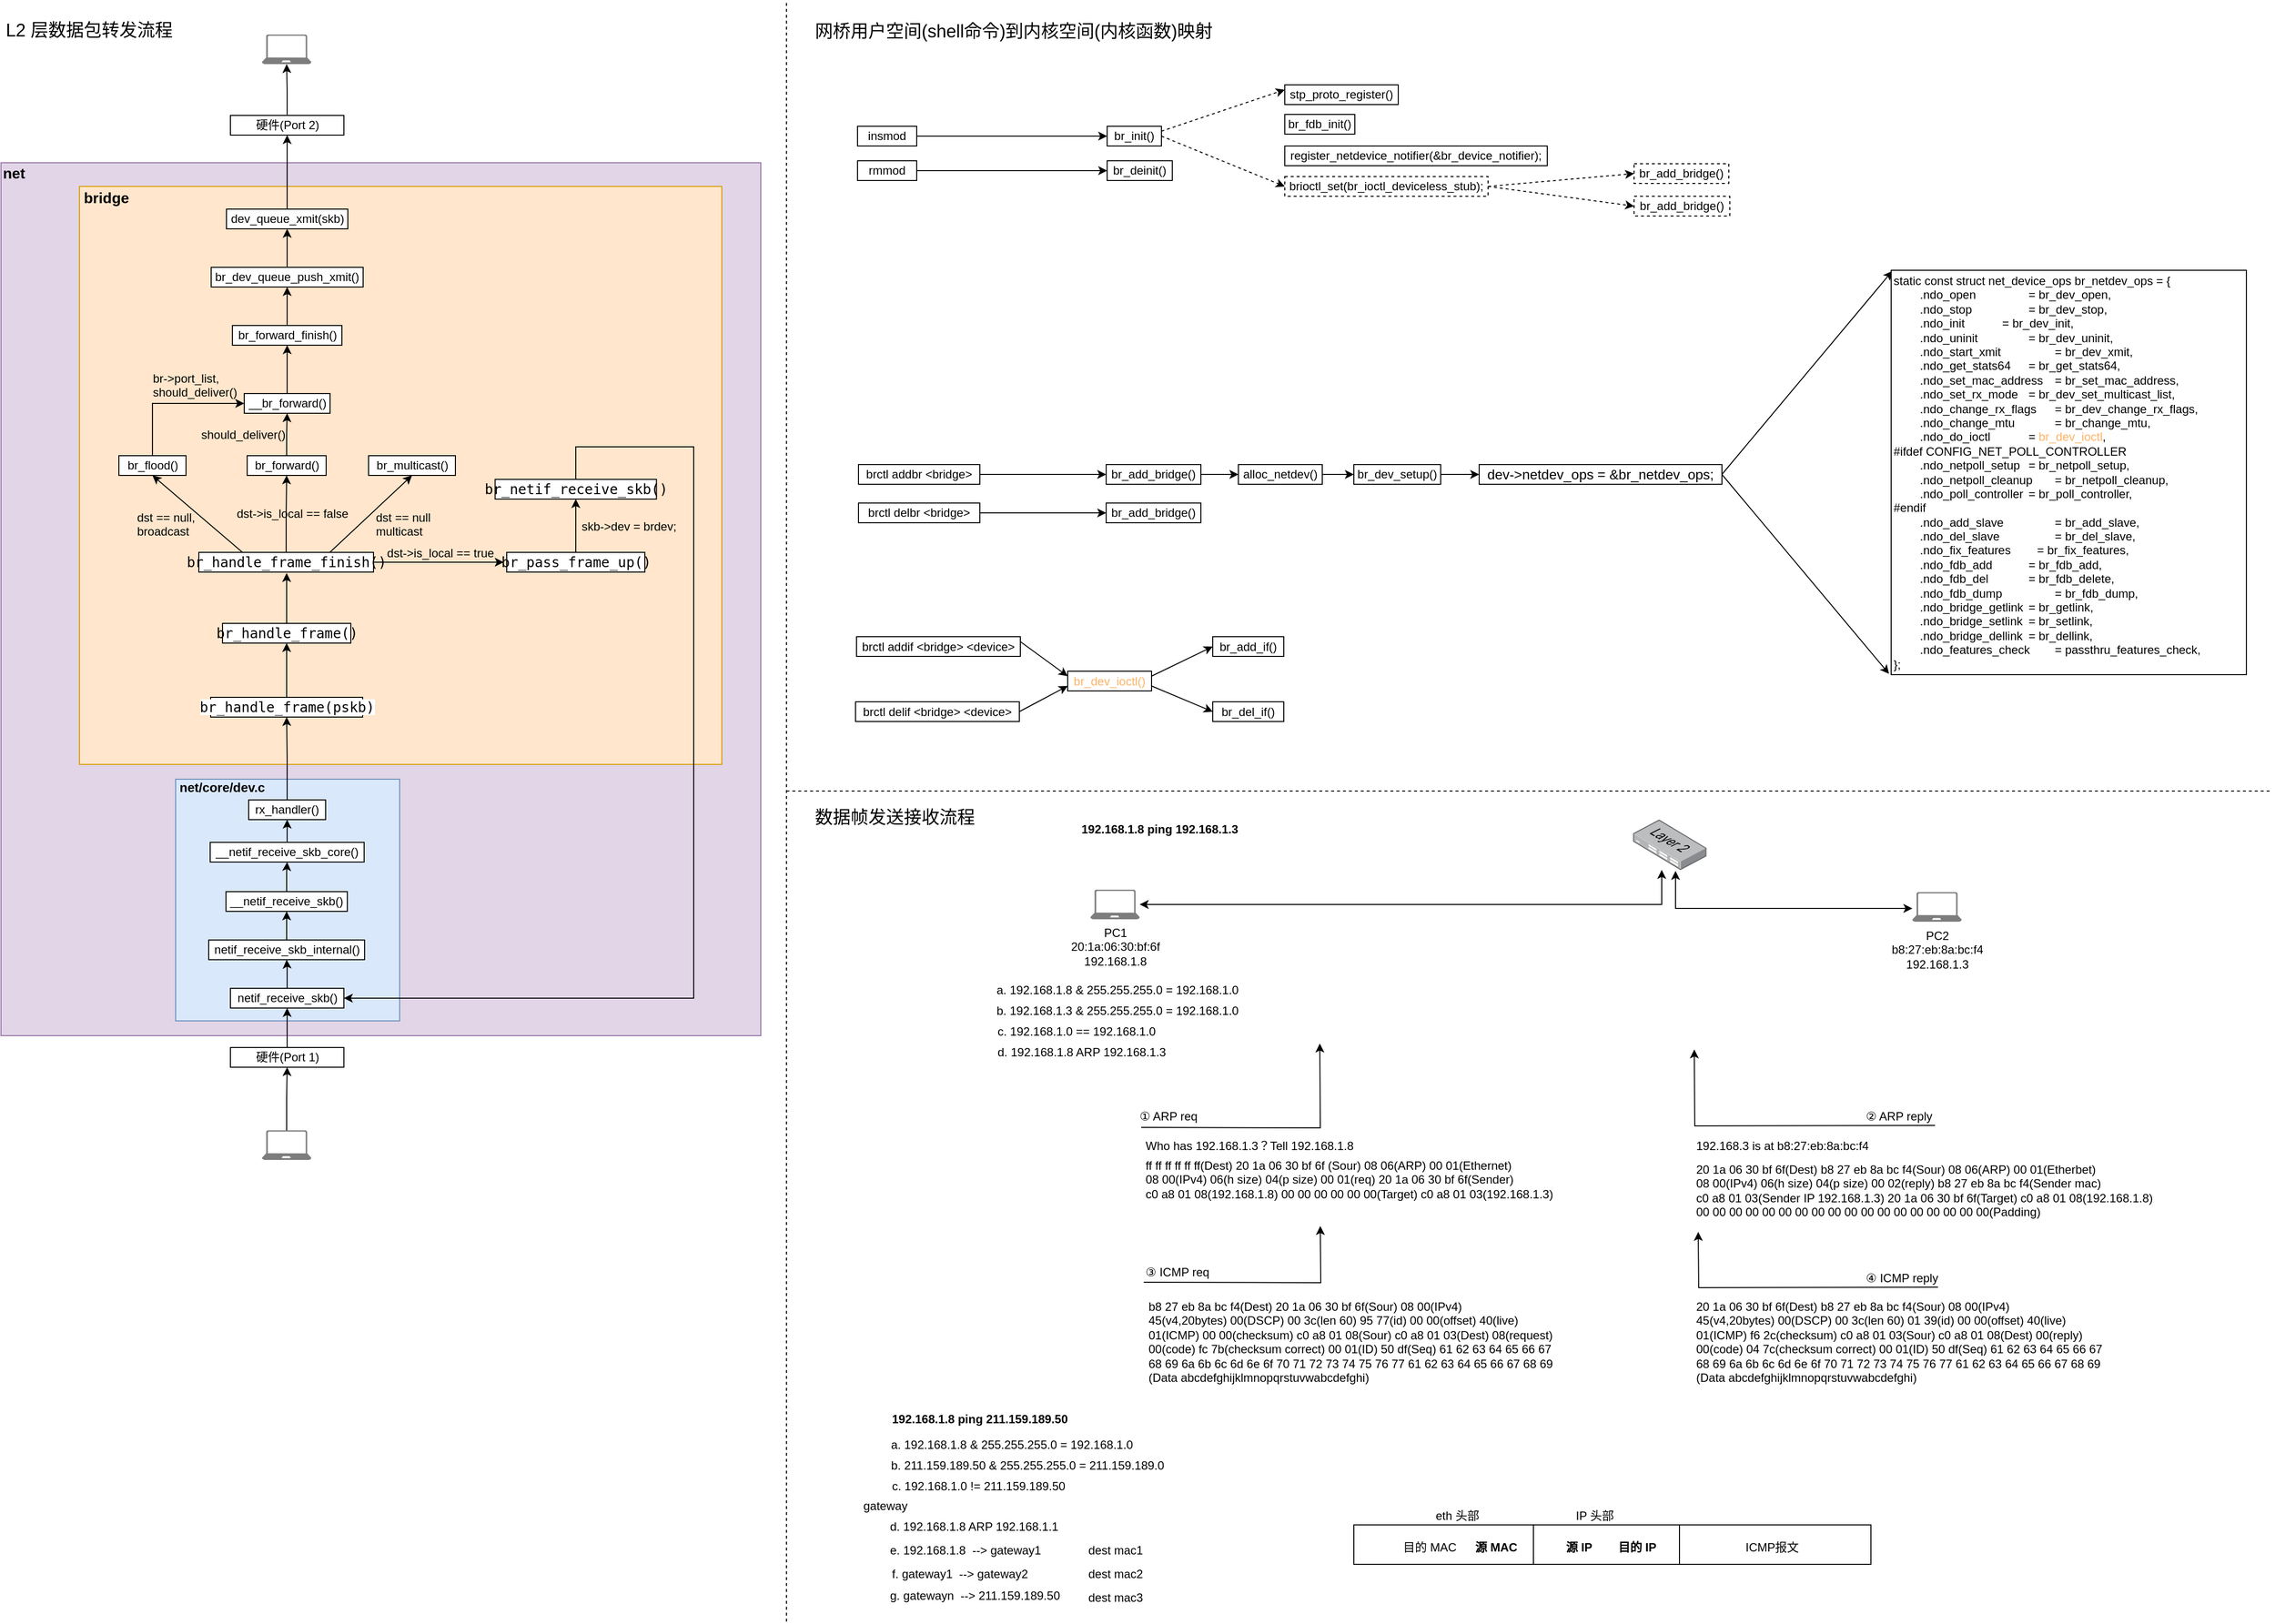 <mxfile version="11.1.1" type="device"><diagram id="pggCxgmWCeOLtdeDBVQR" name="Page-1"><mxGraphModel dx="2946" dy="1691" grid="0" gridSize="10" guides="1" tooltips="1" connect="1" arrows="1" fold="1" page="1" pageScale="1" pageWidth="2336" pageHeight="1654" background="#ffffff" math="0" shadow="0"><root><mxCell id="0"/><mxCell id="1" parent="0"/><mxCell id="nwdufFxf_ckPAzX-Uxvn-13" value="" style="rounded=0;whiteSpace=wrap;html=1;fillColor=#e1d5e7;strokeColor=#9673a6;" parent="1" vertex="1"><mxGeometry x="32" y="168" width="770" height="885" as="geometry"/></mxCell><mxCell id="nwdufFxf_ckPAzX-Uxvn-22" value="" style="rounded=0;whiteSpace=wrap;html=1;fillColor=#dae8fc;strokeColor=#6c8ebf;" parent="1" vertex="1"><mxGeometry x="209" y="793" width="227" height="245" as="geometry"/></mxCell><mxCell id="rc-2IXcW5ZdC0OMzEDfA-25" value="" style="rounded=0;whiteSpace=wrap;html=1;fillColor=#ffe6cc;strokeColor=#d79b00;" parent="1" vertex="1"><mxGeometry x="111.5" y="192" width="651" height="586" as="geometry"/></mxCell><mxCell id="kpvhtleGyeqen0ASlZic-16" style="edgeStyle=orthogonalEdgeStyle;rounded=0;orthogonalLoop=1;jettySize=auto;html=1;entryX=0.5;entryY=1;entryDx=0;entryDy=0;" parent="1" source="lkw5cNi_A0isOKVGkzOg-30" target="lkw5cNi_A0isOKVGkzOg-31" edge="1"><mxGeometry relative="1" as="geometry"><Array as="points"><mxPoint x="321.5" y="692"/><mxPoint x="321.5" y="692"/></Array></mxGeometry></mxCell><mxCell id="lkw5cNi_A0isOKVGkzOg-30" value="&lt;span style=&quot;font-family: &amp;#34;droid sans mono&amp;#34; , monospace , monospace , &amp;#34;droid sans fallback&amp;#34; ; font-size: 14px ; background-color: rgb(255 , 255 , 255)&quot;&gt;&lt;font color=&quot;#000000&quot;&gt;br_handle_frame(pskb)&lt;/font&gt;&lt;/span&gt;" style="rounded=0;whiteSpace=wrap;html=1;fontColor=#FFFFFF;" parent="1" vertex="1"><mxGeometry x="244.5" y="710" width="154" height="20" as="geometry"/></mxCell><mxCell id="kpvhtleGyeqen0ASlZic-15" style="edgeStyle=orthogonalEdgeStyle;rounded=0;orthogonalLoop=1;jettySize=auto;html=1;" parent="1" source="lkw5cNi_A0isOKVGkzOg-31" edge="1"><mxGeometry relative="1" as="geometry"><mxPoint x="321.5" y="584" as="targetPoint"/></mxGeometry></mxCell><mxCell id="lkw5cNi_A0isOKVGkzOg-31" value="&lt;font face=&quot;droid sans mono, monospace, monospace, droid sans fallback&quot; color=&quot;#000000&quot;&gt;&lt;span style=&quot;font-size: 14px&quot;&gt;br_handle_frame()&lt;/span&gt;&lt;/font&gt;" style="rounded=0;whiteSpace=wrap;html=1;fontColor=#FFFFFF;" parent="1" vertex="1"><mxGeometry x="256.5" y="635" width="130" height="20" as="geometry"/></mxCell><mxCell id="kpvhtleGyeqen0ASlZic-2" style="edgeStyle=orthogonalEdgeStyle;rounded=0;orthogonalLoop=1;jettySize=auto;html=1;" parent="1" source="lkw5cNi_A0isOKVGkzOg-32" edge="1"><mxGeometry relative="1" as="geometry"><mxPoint x="541.5" y="573" as="targetPoint"/></mxGeometry></mxCell><mxCell id="rc-2IXcW5ZdC0OMzEDfA-3" style="edgeStyle=orthogonalEdgeStyle;rounded=0;orthogonalLoop=1;jettySize=auto;html=1;entryX=0.5;entryY=1;entryDx=0;entryDy=0;fontColor=#FFFFFF;" parent="1" source="lkw5cNi_A0isOKVGkzOg-32" target="rc-2IXcW5ZdC0OMzEDfA-2" edge="1"><mxGeometry relative="1" as="geometry"/></mxCell><mxCell id="lkw5cNi_A0isOKVGkzOg-32" value="&lt;font color=&quot;#000000&quot; face=&quot;droid sans mono, monospace, monospace, droid sans fallback&quot;&gt;&lt;span style=&quot;font-size: 14px&quot;&gt;br_handle_frame_finish()&lt;/span&gt;&lt;/font&gt;" style="rounded=0;whiteSpace=wrap;html=1;fontColor=#FFFFFF;" parent="1" vertex="1"><mxGeometry x="232.5" y="563" width="177" height="20" as="geometry"/></mxCell><mxCell id="kpvhtleGyeqen0ASlZic-6" style="edgeStyle=orthogonalEdgeStyle;rounded=0;orthogonalLoop=1;jettySize=auto;html=1;entryX=0.5;entryY=1;entryDx=0;entryDy=0;" parent="1" source="lkw5cNi_A0isOKVGkzOg-33" target="kpvhtleGyeqen0ASlZic-5" edge="1"><mxGeometry relative="1" as="geometry"/></mxCell><mxCell id="lkw5cNi_A0isOKVGkzOg-33" value="&lt;font color=&quot;#000000&quot; face=&quot;droid sans mono, monospace, monospace, droid sans fallback&quot;&gt;&lt;span style=&quot;font-size: 14px&quot;&gt;br_pass_frame_up()&lt;/span&gt;&lt;/font&gt;" style="rounded=0;whiteSpace=wrap;html=1;fontColor=#FFFFFF;" parent="1" vertex="1"><mxGeometry x="544.5" y="563" width="140" height="20" as="geometry"/></mxCell><mxCell id="kpvhtleGyeqen0ASlZic-3" value="dst-&amp;gt;is_local == true" style="text;html=1;align=center;verticalAlign=middle;resizable=0;points=[];autosize=1;" parent="1" vertex="1"><mxGeometry x="418" y="555" width="118" height="18" as="geometry"/></mxCell><mxCell id="kpvhtleGyeqen0ASlZic-11" style="edgeStyle=orthogonalEdgeStyle;rounded=0;orthogonalLoop=1;jettySize=auto;html=1;exitX=0.5;exitY=0;exitDx=0;exitDy=0;entryX=1;entryY=0.5;entryDx=0;entryDy=0;" parent="1" source="kpvhtleGyeqen0ASlZic-5" target="kpvhtleGyeqen0ASlZic-10" edge="1"><mxGeometry relative="1" as="geometry"><mxPoint x="565.6" y="486" as="sourcePoint"/><mxPoint x="375.5" y="948" as="targetPoint"/><Array as="points"><mxPoint x="615" y="456"/><mxPoint x="734" y="456"/><mxPoint x="734" y="1015"/></Array></mxGeometry></mxCell><mxCell id="kpvhtleGyeqen0ASlZic-5" value="&lt;font color=&quot;#000000&quot; face=&quot;droid sans mono, monospace, monospace, droid sans fallback&quot;&gt;&lt;span style=&quot;font-size: 14px&quot;&gt;br_netif_receive_skb()&lt;/span&gt;&lt;/font&gt;" style="rounded=0;whiteSpace=wrap;html=1;fontColor=#FFFFFF;" parent="1" vertex="1"><mxGeometry x="532.75" y="489" width="163.5" height="20" as="geometry"/></mxCell><mxCell id="kpvhtleGyeqen0ASlZic-7" value="skb-&amp;gt;dev = brdev;" style="text;html=1;align=center;verticalAlign=middle;resizable=0;points=[];autosize=1;" parent="1" vertex="1"><mxGeometry x="614.5" y="528" width="106" height="18" as="geometry"/></mxCell><mxCell id="nwdufFxf_ckPAzX-Uxvn-12" style="edgeStyle=orthogonalEdgeStyle;rounded=0;orthogonalLoop=1;jettySize=auto;html=1;entryX=0.5;entryY=1;entryDx=0;entryDy=0;" parent="1" source="kpvhtleGyeqen0ASlZic-10" target="nwdufFxf_ckPAzX-Uxvn-11" edge="1"><mxGeometry relative="1" as="geometry"/></mxCell><mxCell id="kpvhtleGyeqen0ASlZic-10" value="&lt;span style=&quot;color: rgb(0 , 0 , 0)&quot;&gt;netif_receive_skb()&lt;/span&gt;" style="rounded=0;whiteSpace=wrap;html=1;fontColor=#FFFFFF;" parent="1" vertex="1"><mxGeometry x="264.5" y="1005" width="115" height="20" as="geometry"/></mxCell><mxCell id="rc-2IXcW5ZdC0OMzEDfA-13" style="edgeStyle=orthogonalEdgeStyle;rounded=0;orthogonalLoop=1;jettySize=auto;html=1;entryX=0.5;entryY=1;entryDx=0;entryDy=0;fontColor=#FFFFFF;" parent="1" source="rc-2IXcW5ZdC0OMzEDfA-2" target="rc-2IXcW5ZdC0OMzEDfA-12" edge="1"><mxGeometry relative="1" as="geometry"/></mxCell><mxCell id="rc-2IXcW5ZdC0OMzEDfA-2" value="&lt;font color=&quot;#000000&quot;&gt;br_forward()&lt;/font&gt;" style="rounded=0;whiteSpace=wrap;html=1;fontColor=#FFFFFF;" parent="1" vertex="1"><mxGeometry x="281.5" y="465" width="80" height="20" as="geometry"/></mxCell><mxCell id="1eCkSnJLgNm2QJ2jjw1V-20" style="edgeStyle=orthogonalEdgeStyle;rounded=0;orthogonalLoop=1;jettySize=auto;html=1;entryX=0;entryY=0.5;entryDx=0;entryDy=0;startArrow=none;startFill=0;" parent="1" source="rc-2IXcW5ZdC0OMzEDfA-4" target="rc-2IXcW5ZdC0OMzEDfA-12" edge="1"><mxGeometry relative="1" as="geometry"><Array as="points"><mxPoint x="186" y="412"/></Array></mxGeometry></mxCell><mxCell id="rc-2IXcW5ZdC0OMzEDfA-4" value="&lt;font color=&quot;#000000&quot;&gt;br_flood()&lt;/font&gt;" style="rounded=0;whiteSpace=wrap;html=1;fontColor=#FFFFFF;" parent="1" vertex="1"><mxGeometry x="151.5" y="465" width="68" height="20" as="geometry"/></mxCell><mxCell id="rc-2IXcW5ZdC0OMzEDfA-6" value="" style="endArrow=classic;html=1;fontColor=#FFFFFF;exitX=0.25;exitY=0;exitDx=0;exitDy=0;entryX=0.5;entryY=1;entryDx=0;entryDy=0;" parent="1" source="lkw5cNi_A0isOKVGkzOg-32" target="rc-2IXcW5ZdC0OMzEDfA-4" edge="1"><mxGeometry width="50" height="50" relative="1" as="geometry"><mxPoint x="151.5" y="1027" as="sourcePoint"/><mxPoint x="201.5" y="977" as="targetPoint"/></mxGeometry></mxCell><mxCell id="rc-2IXcW5ZdC0OMzEDfA-7" value="&lt;span style=&quot;color: rgb(0 , 0 , 0) ; text-align: center&quot;&gt;dst-&amp;gt;is_local == false&lt;/span&gt;" style="text;html=1;resizable=0;points=[];autosize=1;align=left;verticalAlign=top;spacingTop=-4;fontColor=#FFFFFF;" parent="1" vertex="1"><mxGeometry x="269" y="514" width="123" height="14" as="geometry"/></mxCell><mxCell id="rc-2IXcW5ZdC0OMzEDfA-8" value="&lt;font color=&quot;#000000&quot;&gt;dst == null,&lt;br&gt;broadcast&lt;br&gt;&lt;/font&gt;" style="text;html=1;resizable=0;points=[];autosize=1;align=left;verticalAlign=top;spacingTop=-4;fontColor=#FFFFFF;" parent="1" vertex="1"><mxGeometry x="167.5" y="518" width="69" height="28" as="geometry"/></mxCell><mxCell id="rc-2IXcW5ZdC0OMzEDfA-9" value="&lt;span style=&quot;color: rgb(0 , 0 , 0)&quot;&gt;br_multicast()&lt;/span&gt;" style="rounded=0;whiteSpace=wrap;html=1;fontColor=#FFFFFF;" parent="1" vertex="1"><mxGeometry x="404.5" y="465" width="88" height="20" as="geometry"/></mxCell><mxCell id="rc-2IXcW5ZdC0OMzEDfA-10" value="" style="endArrow=classic;html=1;fontColor=#FFFFFF;entryX=0.5;entryY=1;entryDx=0;entryDy=0;exitX=0.75;exitY=0;exitDx=0;exitDy=0;" parent="1" source="lkw5cNi_A0isOKVGkzOg-32" target="rc-2IXcW5ZdC0OMzEDfA-9" edge="1"><mxGeometry width="50" height="50" relative="1" as="geometry"><mxPoint x="151.5" y="1027" as="sourcePoint"/><mxPoint x="201.5" y="977" as="targetPoint"/></mxGeometry></mxCell><mxCell id="rc-2IXcW5ZdC0OMzEDfA-11" value="&lt;font color=&quot;#000000&quot;&gt;dst == null&lt;br&gt;multicast&lt;br&gt;&lt;/font&gt;" style="text;html=1;resizable=0;points=[];autosize=1;align=left;verticalAlign=top;spacingTop=-4;fontColor=#FFFFFF;" parent="1" vertex="1"><mxGeometry x="409.5" y="518" width="65" height="28" as="geometry"/></mxCell><mxCell id="rc-2IXcW5ZdC0OMzEDfA-15" style="edgeStyle=orthogonalEdgeStyle;rounded=0;orthogonalLoop=1;jettySize=auto;html=1;entryX=0.5;entryY=1;entryDx=0;entryDy=0;fontColor=#FFFFFF;" parent="1" source="rc-2IXcW5ZdC0OMzEDfA-12" target="rc-2IXcW5ZdC0OMzEDfA-14" edge="1"><mxGeometry relative="1" as="geometry"/></mxCell><mxCell id="rc-2IXcW5ZdC0OMzEDfA-12" value="&lt;span style=&quot;color: rgb(0 , 0 , 0)&quot;&gt;__br_forward()&lt;/span&gt;" style="rounded=0;whiteSpace=wrap;html=1;fontColor=#FFFFFF;" parent="1" vertex="1"><mxGeometry x="278.5" y="402" width="87" height="20" as="geometry"/></mxCell><mxCell id="rc-2IXcW5ZdC0OMzEDfA-17" style="edgeStyle=orthogonalEdgeStyle;rounded=0;orthogonalLoop=1;jettySize=auto;html=1;entryX=0.5;entryY=1;entryDx=0;entryDy=0;fontColor=#FFFFFF;" parent="1" source="rc-2IXcW5ZdC0OMzEDfA-14" target="rc-2IXcW5ZdC0OMzEDfA-16" edge="1"><mxGeometry relative="1" as="geometry"/></mxCell><mxCell id="rc-2IXcW5ZdC0OMzEDfA-14" value="&lt;span style=&quot;color: rgb(0 , 0 , 0)&quot;&gt;br_forward_finish()&lt;/span&gt;" style="rounded=0;whiteSpace=wrap;html=1;fontColor=#FFFFFF;" parent="1" vertex="1"><mxGeometry x="266.5" y="333" width="111" height="20" as="geometry"/></mxCell><mxCell id="rc-2IXcW5ZdC0OMzEDfA-19" style="edgeStyle=orthogonalEdgeStyle;rounded=0;orthogonalLoop=1;jettySize=auto;html=1;entryX=0.5;entryY=1;entryDx=0;entryDy=0;fontColor=#FFFFFF;" parent="1" source="rc-2IXcW5ZdC0OMzEDfA-16" target="rc-2IXcW5ZdC0OMzEDfA-18" edge="1"><mxGeometry relative="1" as="geometry"/></mxCell><mxCell id="rc-2IXcW5ZdC0OMzEDfA-16" value="&lt;font color=&quot;#000000&quot;&gt;br_dev_queue_push_xmit()&lt;/font&gt;" style="rounded=0;whiteSpace=wrap;html=1;fontColor=#FFFFFF;" parent="1" vertex="1"><mxGeometry x="245" y="274" width="154" height="20" as="geometry"/></mxCell><mxCell id="nwdufFxf_ckPAzX-Uxvn-3" style="edgeStyle=orthogonalEdgeStyle;rounded=0;orthogonalLoop=1;jettySize=auto;html=1;entryX=0.5;entryY=1;entryDx=0;entryDy=0;" parent="1" source="rc-2IXcW5ZdC0OMzEDfA-18" target="nwdufFxf_ckPAzX-Uxvn-2" edge="1"><mxGeometry relative="1" as="geometry"/></mxCell><mxCell id="rc-2IXcW5ZdC0OMzEDfA-18" value="&lt;font color=&quot;#000000&quot;&gt;dev_queue_xmit(skb)&lt;/font&gt;" style="rounded=0;whiteSpace=wrap;html=1;fontColor=#FFFFFF;" parent="1" vertex="1"><mxGeometry x="260.5" y="215" width="123" height="20" as="geometry"/></mxCell><mxCell id="rc-2IXcW5ZdC0OMzEDfA-23" style="edgeStyle=orthogonalEdgeStyle;rounded=0;orthogonalLoop=1;jettySize=auto;html=1;entryX=0.5;entryY=1;entryDx=0;entryDy=0;fontColor=#FFFFFF;" parent="1" source="rc-2IXcW5ZdC0OMzEDfA-20" target="kpvhtleGyeqen0ASlZic-10" edge="1"><mxGeometry relative="1" as="geometry"/></mxCell><mxCell id="rc-2IXcW5ZdC0OMzEDfA-20" value="&lt;font color=&quot;#000000&quot;&gt;硬件(Port 1)&lt;/font&gt;" style="rounded=0;whiteSpace=wrap;html=1;fontColor=#FFFFFF;" parent="1" vertex="1"><mxGeometry x="264.5" y="1065" width="115" height="20" as="geometry"/></mxCell><mxCell id="nwdufFxf_ckPAzX-Uxvn-1" value="&lt;font style=&quot;font-size: 15px&quot;&gt;&lt;b&gt;bridge&lt;/b&gt;&lt;/font&gt;" style="text;html=1;resizable=0;points=[];autosize=1;align=left;verticalAlign=top;spacingTop=-4;" parent="1" vertex="1"><mxGeometry x="113.5" y="192" width="56" height="15" as="geometry"/></mxCell><mxCell id="nwdufFxf_ckPAzX-Uxvn-10" style="edgeStyle=orthogonalEdgeStyle;rounded=0;orthogonalLoop=1;jettySize=auto;html=1;entryX=0.5;entryY=1;entryDx=0;entryDy=0;entryPerimeter=0;" parent="1" source="nwdufFxf_ckPAzX-Uxvn-2" target="nwdufFxf_ckPAzX-Uxvn-9" edge="1"><mxGeometry relative="1" as="geometry"/></mxCell><mxCell id="nwdufFxf_ckPAzX-Uxvn-2" value="&lt;font color=&quot;#000000&quot;&gt;硬件(Port 2)&lt;/font&gt;" style="rounded=0;whiteSpace=wrap;html=1;fontColor=#FFFFFF;" parent="1" vertex="1"><mxGeometry x="264.5" y="120" width="115" height="20" as="geometry"/></mxCell><mxCell id="nwdufFxf_ckPAzX-Uxvn-8" style="edgeStyle=orthogonalEdgeStyle;rounded=0;orthogonalLoop=1;jettySize=auto;html=1;entryX=0.5;entryY=1;entryDx=0;entryDy=0;" parent="1" source="nwdufFxf_ckPAzX-Uxvn-7" target="rc-2IXcW5ZdC0OMzEDfA-20" edge="1"><mxGeometry relative="1" as="geometry"/></mxCell><mxCell id="nwdufFxf_ckPAzX-Uxvn-7" value="" style="pointerEvents=1;shadow=0;dashed=0;html=1;strokeColor=none;labelPosition=center;verticalLabelPosition=bottom;verticalAlign=top;align=center;shape=mxgraph.azure.laptop;fillColor=#7D7D7D;" parent="1" vertex="1"><mxGeometry x="296.5" y="1149" width="50" height="30" as="geometry"/></mxCell><mxCell id="nwdufFxf_ckPAzX-Uxvn-9" value="" style="pointerEvents=1;shadow=0;dashed=0;html=1;strokeColor=none;labelPosition=center;verticalLabelPosition=bottom;verticalAlign=top;align=center;shape=mxgraph.azure.laptop;fillColor=#7D7D7D;" parent="1" vertex="1"><mxGeometry x="296.5" y="38" width="50" height="30" as="geometry"/></mxCell><mxCell id="nwdufFxf_ckPAzX-Uxvn-18" style="edgeStyle=orthogonalEdgeStyle;rounded=0;orthogonalLoop=1;jettySize=auto;html=1;entryX=0.5;entryY=1;entryDx=0;entryDy=0;" parent="1" source="nwdufFxf_ckPAzX-Uxvn-11" target="nwdufFxf_ckPAzX-Uxvn-15" edge="1"><mxGeometry relative="1" as="geometry"/></mxCell><mxCell id="nwdufFxf_ckPAzX-Uxvn-11" value="&lt;font color=&quot;#000000&quot;&gt;netif_receive_skb_internal()&lt;/font&gt;" style="rounded=0;whiteSpace=wrap;html=1;fontColor=#FFFFFF;" parent="1" vertex="1"><mxGeometry x="242.5" y="956" width="158" height="20" as="geometry"/></mxCell><mxCell id="nwdufFxf_ckPAzX-Uxvn-14" value="&lt;font size=&quot;1&quot;&gt;&lt;b style=&quot;font-size: 15px&quot;&gt;net&lt;/b&gt;&lt;/font&gt;" style="text;html=1;resizable=0;points=[];autosize=1;align=left;verticalAlign=top;spacingTop=-4;" parent="1" vertex="1"><mxGeometry x="32" y="167" width="33" height="16" as="geometry"/></mxCell><mxCell id="nwdufFxf_ckPAzX-Uxvn-19" style="edgeStyle=orthogonalEdgeStyle;rounded=0;orthogonalLoop=1;jettySize=auto;html=1;entryX=0.5;entryY=1;entryDx=0;entryDy=0;" parent="1" source="nwdufFxf_ckPAzX-Uxvn-15" target="nwdufFxf_ckPAzX-Uxvn-16" edge="1"><mxGeometry relative="1" as="geometry"/></mxCell><mxCell id="nwdufFxf_ckPAzX-Uxvn-15" value="&lt;font color=&quot;#000000&quot;&gt;__netif_receive_skb()&lt;/font&gt;" style="rounded=0;whiteSpace=wrap;html=1;fontColor=#FFFFFF;" parent="1" vertex="1"><mxGeometry x="260" y="907" width="123" height="20" as="geometry"/></mxCell><mxCell id="nwdufFxf_ckPAzX-Uxvn-20" style="edgeStyle=orthogonalEdgeStyle;rounded=0;orthogonalLoop=1;jettySize=auto;html=1;entryX=0.5;entryY=1;entryDx=0;entryDy=0;" parent="1" source="nwdufFxf_ckPAzX-Uxvn-16" target="nwdufFxf_ckPAzX-Uxvn-17" edge="1"><mxGeometry relative="1" as="geometry"/></mxCell><mxCell id="nwdufFxf_ckPAzX-Uxvn-16" value="&lt;font color=&quot;#000000&quot;&gt;__netif_receive_skb_core()&lt;/font&gt;" style="rounded=0;whiteSpace=wrap;html=1;fontColor=#FFFFFF;" parent="1" vertex="1"><mxGeometry x="244" y="857" width="156" height="20" as="geometry"/></mxCell><mxCell id="nwdufFxf_ckPAzX-Uxvn-21" style="edgeStyle=orthogonalEdgeStyle;rounded=0;orthogonalLoop=1;jettySize=auto;html=1;entryX=0.5;entryY=1;entryDx=0;entryDy=0;" parent="1" source="nwdufFxf_ckPAzX-Uxvn-17" target="lkw5cNi_A0isOKVGkzOg-30" edge="1"><mxGeometry relative="1" as="geometry"/></mxCell><mxCell id="nwdufFxf_ckPAzX-Uxvn-17" value="&lt;font color=&quot;#000000&quot;&gt;rx_handler()&lt;/font&gt;" style="rounded=0;whiteSpace=wrap;html=1;fontColor=#FFFFFF;" parent="1" vertex="1"><mxGeometry x="283" y="814" width="78" height="20" as="geometry"/></mxCell><mxCell id="nwdufFxf_ckPAzX-Uxvn-23" value="&lt;b&gt;&lt;font style=&quot;font-size: 13px&quot;&gt;net/core/dev.c&lt;/font&gt;&lt;/b&gt;" style="text;html=1;resizable=0;points=[];autosize=1;align=left;verticalAlign=top;spacingTop=-4;" parent="1" vertex="1"><mxGeometry x="211" y="791" width="96" height="14" as="geometry"/></mxCell><mxCell id="nwdufFxf_ckPAzX-Uxvn-26" style="edgeStyle=orthogonalEdgeStyle;rounded=0;orthogonalLoop=1;jettySize=auto;html=1;entryX=0;entryY=0.5;entryDx=0;entryDy=0;" parent="1" source="nwdufFxf_ckPAzX-Uxvn-24" target="nwdufFxf_ckPAzX-Uxvn-25" edge="1"><mxGeometry relative="1" as="geometry"/></mxCell><mxCell id="nwdufFxf_ckPAzX-Uxvn-24" value="&lt;font color=&quot;#000000&quot;&gt;insmod&lt;/font&gt;" style="rounded=0;whiteSpace=wrap;html=1;fontColor=#FFFFFF;" parent="1" vertex="1"><mxGeometry x="900" y="131" width="60" height="20" as="geometry"/></mxCell><mxCell id="nwdufFxf_ckPAzX-Uxvn-25" value="&lt;font color=&quot;#000000&quot;&gt;br_init()&lt;/font&gt;" style="rounded=0;whiteSpace=wrap;html=1;fontColor=#FFFFFF;" parent="1" vertex="1"><mxGeometry x="1153" y="131" width="55" height="20" as="geometry"/></mxCell><mxCell id="nwdufFxf_ckPAzX-Uxvn-33" style="edgeStyle=orthogonalEdgeStyle;rounded=0;orthogonalLoop=1;jettySize=auto;html=1;entryX=0;entryY=0.5;entryDx=0;entryDy=0;" parent="1" source="nwdufFxf_ckPAzX-Uxvn-27" target="nwdufFxf_ckPAzX-Uxvn-29" edge="1"><mxGeometry relative="1" as="geometry"/></mxCell><mxCell id="nwdufFxf_ckPAzX-Uxvn-27" value="&lt;font color=&quot;#000000&quot;&gt;brctl addbr &amp;lt;bridge&amp;gt;&lt;/font&gt;" style="rounded=0;whiteSpace=wrap;html=1;fontColor=#FFFFFF;" parent="1" vertex="1"><mxGeometry x="901" y="474" width="123" height="20" as="geometry"/></mxCell><mxCell id="nwdufFxf_ckPAzX-Uxvn-54" style="edgeStyle=orthogonalEdgeStyle;rounded=0;orthogonalLoop=1;jettySize=auto;html=1;entryX=0;entryY=0.5;entryDx=0;entryDy=0;" parent="1" source="nwdufFxf_ckPAzX-Uxvn-29" target="nwdufFxf_ckPAzX-Uxvn-46" edge="1"><mxGeometry relative="1" as="geometry"/></mxCell><mxCell id="nwdufFxf_ckPAzX-Uxvn-29" value="&lt;font color=&quot;#000000&quot;&gt;br_add_bridge()&lt;/font&gt;" style="rounded=0;whiteSpace=wrap;html=1;" parent="1" vertex="1"><mxGeometry x="1152" y="474" width="96" height="20" as="geometry"/></mxCell><mxCell id="nwdufFxf_ckPAzX-Uxvn-32" style="edgeStyle=orthogonalEdgeStyle;rounded=0;orthogonalLoop=1;jettySize=auto;html=1;entryX=0;entryY=0.5;entryDx=0;entryDy=0;" parent="1" source="nwdufFxf_ckPAzX-Uxvn-30" target="nwdufFxf_ckPAzX-Uxvn-31" edge="1"><mxGeometry relative="1" as="geometry"/></mxCell><mxCell id="nwdufFxf_ckPAzX-Uxvn-30" value="&lt;font color=&quot;#000000&quot;&gt;rmmod&lt;/font&gt;" style="rounded=0;whiteSpace=wrap;html=1;fontColor=#FFFFFF;" parent="1" vertex="1"><mxGeometry x="900" y="166" width="60" height="20" as="geometry"/></mxCell><mxCell id="nwdufFxf_ckPAzX-Uxvn-31" value="&lt;font color=&quot;#000000&quot;&gt;br_deinit()&lt;/font&gt;" style="rounded=0;whiteSpace=wrap;html=1;fontColor=#FFFFFF;" parent="1" vertex="1"><mxGeometry x="1153" y="166" width="66" height="20" as="geometry"/></mxCell><mxCell id="nwdufFxf_ckPAzX-Uxvn-34" style="edgeStyle=orthogonalEdgeStyle;rounded=0;orthogonalLoop=1;jettySize=auto;html=1;entryX=0;entryY=0.5;entryDx=0;entryDy=0;" parent="1" source="nwdufFxf_ckPAzX-Uxvn-35" target="nwdufFxf_ckPAzX-Uxvn-36" edge="1"><mxGeometry relative="1" as="geometry"/></mxCell><mxCell id="nwdufFxf_ckPAzX-Uxvn-35" value="&lt;font color=&quot;#000000&quot;&gt;brctl delbr &amp;lt;bridge&amp;gt;&lt;/font&gt;" style="rounded=0;whiteSpace=wrap;html=1;fontColor=#FFFFFF;" parent="1" vertex="1"><mxGeometry x="901" y="513" width="123" height="20" as="geometry"/></mxCell><mxCell id="nwdufFxf_ckPAzX-Uxvn-36" value="&lt;font color=&quot;#000000&quot;&gt;br_add_bridge()&lt;/font&gt;" style="rounded=0;whiteSpace=wrap;html=1;" parent="1" vertex="1"><mxGeometry x="1152" y="513" width="96" height="20" as="geometry"/></mxCell><mxCell id="nwdufFxf_ckPAzX-Uxvn-38" value="&lt;font color=&quot;#000000&quot;&gt;brctl addif &amp;lt;bridge&amp;gt; &amp;lt;device&amp;gt;&lt;/font&gt;" style="rounded=0;whiteSpace=wrap;html=1;fontColor=#FFFFFF;" parent="1" vertex="1"><mxGeometry x="899" y="648.5" width="166" height="20" as="geometry"/></mxCell><mxCell id="nwdufFxf_ckPAzX-Uxvn-39" value="&lt;font color=&quot;#000000&quot;&gt;br_add_if()&lt;/font&gt;" style="rounded=0;whiteSpace=wrap;html=1;fontColor=#FFFFFF;" parent="1" vertex="1"><mxGeometry x="1260" y="648.5" width="72" height="20" as="geometry"/></mxCell><mxCell id="nwdufFxf_ckPAzX-Uxvn-44" value="&lt;font color=&quot;#000000&quot;&gt;brctl delif &amp;lt;bridge&amp;gt; &amp;lt;device&amp;gt;&lt;/font&gt;" style="rounded=0;whiteSpace=wrap;html=1;fontColor=#FFFFFF;" parent="1" vertex="1"><mxGeometry x="898" y="714.5" width="166" height="20" as="geometry"/></mxCell><mxCell id="nwdufFxf_ckPAzX-Uxvn-45" value="&lt;font color=&quot;#000000&quot;&gt;br_del_if()&lt;/font&gt;" style="rounded=0;whiteSpace=wrap;html=1;fontColor=#FFFFFF;" parent="1" vertex="1"><mxGeometry x="1260" y="714.5" width="72" height="20" as="geometry"/></mxCell><mxCell id="nwdufFxf_ckPAzX-Uxvn-55" style="edgeStyle=orthogonalEdgeStyle;rounded=0;orthogonalLoop=1;jettySize=auto;html=1;entryX=0;entryY=0.5;entryDx=0;entryDy=0;" parent="1" source="nwdufFxf_ckPAzX-Uxvn-46" target="nwdufFxf_ckPAzX-Uxvn-47" edge="1"><mxGeometry relative="1" as="geometry"/></mxCell><mxCell id="nwdufFxf_ckPAzX-Uxvn-46" value="&lt;font color=&quot;#000000&quot;&gt;alloc_netdev()&lt;/font&gt;" style="rounded=0;whiteSpace=wrap;html=1;fontColor=#FFFFFF;" parent="1" vertex="1"><mxGeometry x="1286" y="474" width="85" height="20" as="geometry"/></mxCell><mxCell id="nwdufFxf_ckPAzX-Uxvn-56" style="edgeStyle=orthogonalEdgeStyle;rounded=0;orthogonalLoop=1;jettySize=auto;html=1;entryX=0;entryY=0.5;entryDx=0;entryDy=0;" parent="1" source="nwdufFxf_ckPAzX-Uxvn-47" target="nwdufFxf_ckPAzX-Uxvn-49" edge="1"><mxGeometry relative="1" as="geometry"/></mxCell><mxCell id="nwdufFxf_ckPAzX-Uxvn-47" value="&lt;font color=&quot;#000000&quot;&gt;br_dev_setup()&lt;/font&gt;" style="rounded=0;whiteSpace=wrap;html=1;fontColor=#FFFFFF;" parent="1" vertex="1"><mxGeometry x="1403" y="474" width="88" height="20" as="geometry"/></mxCell><mxCell id="nwdufFxf_ckPAzX-Uxvn-49" value="&lt;div style=&quot;font-size: 14px ; line-height: 19px ; white-space: pre&quot;&gt;&lt;span style=&quot;background-color: rgb(255 , 255 , 255)&quot;&gt;&lt;font color=&quot;#000000&quot;&gt;dev-&amp;gt;netdev_ops = &amp;amp;br_netdev_ops;&lt;/font&gt;&lt;/span&gt;&lt;/div&gt;" style="rounded=0;whiteSpace=wrap;html=1;fontColor=#FFFFFF;" parent="1" vertex="1"><mxGeometry x="1530" y="474" width="246" height="20" as="geometry"/></mxCell><mxCell id="nwdufFxf_ckPAzX-Uxvn-51" value="" style="endArrow=classic;html=1;exitX=1;exitY=0.5;exitDx=0;exitDy=0;entryX=0.003;entryY=0.002;entryDx=0;entryDy=0;entryPerimeter=0;" parent="1" source="nwdufFxf_ckPAzX-Uxvn-49" target="nwdufFxf_ckPAzX-Uxvn-53" edge="1"><mxGeometry width="50" height="50" relative="1" as="geometry"><mxPoint x="1936" y="665" as="sourcePoint"/><mxPoint x="2018" y="363" as="targetPoint"/></mxGeometry></mxCell><mxCell id="nwdufFxf_ckPAzX-Uxvn-52" value="" style="endArrow=classic;html=1;exitX=1;exitY=0.5;exitDx=0;exitDy=0;entryX=-0.006;entryY=0.998;entryDx=0;entryDy=0;entryPerimeter=0;" parent="1" source="nwdufFxf_ckPAzX-Uxvn-49" target="nwdufFxf_ckPAzX-Uxvn-53" edge="1"><mxGeometry width="50" height="50" relative="1" as="geometry"><mxPoint x="1786" y="494" as="sourcePoint"/><mxPoint x="2014" y="550" as="targetPoint"/></mxGeometry></mxCell><mxCell id="nwdufFxf_ckPAzX-Uxvn-53" value="&lt;div&gt;&lt;font color=&quot;#000000&quot;&gt;static const struct net_device_ops br_netdev_ops = {&lt;/font&gt;&lt;/div&gt;&lt;div&gt;&lt;font color=&quot;#000000&quot;&gt;&lt;span style=&quot;white-space: pre&quot;&gt;&#9;&lt;/span&gt;.ndo_open&lt;span style=&quot;white-space: pre&quot;&gt;&#9;&#9;&lt;/span&gt; = br_dev_open,&lt;/font&gt;&lt;/div&gt;&lt;div&gt;&lt;font color=&quot;#000000&quot;&gt;&lt;span style=&quot;white-space: pre&quot;&gt;&#9;&lt;/span&gt;.ndo_stop&lt;span style=&quot;white-space: pre&quot;&gt;&#9;&#9;&lt;/span&gt; = br_dev_stop,&lt;/font&gt;&lt;/div&gt;&lt;div&gt;&lt;font color=&quot;#000000&quot;&gt;&lt;span style=&quot;white-space: pre&quot;&gt;&#9;&lt;/span&gt;.ndo_init&lt;span style=&quot;white-space: pre&quot;&gt;&#9;&#9;&lt;/span&gt; = br_dev_init,&lt;/font&gt;&lt;/div&gt;&lt;div&gt;&lt;font color=&quot;#000000&quot;&gt;&lt;span style=&quot;white-space: pre&quot;&gt;&#9;&lt;/span&gt;.ndo_uninit&lt;span style=&quot;white-space: pre&quot;&gt;&#9;&#9;&lt;/span&gt; = br_dev_uninit,&lt;/font&gt;&lt;/div&gt;&lt;div&gt;&lt;font color=&quot;#000000&quot;&gt;&lt;span style=&quot;white-space: pre&quot;&gt;&#9;&lt;/span&gt;.ndo_start_xmit&lt;span style=&quot;white-space: pre&quot;&gt;&#9;&#9;&lt;/span&gt; = br_dev_xmit,&lt;/font&gt;&lt;/div&gt;&lt;div&gt;&lt;font color=&quot;#000000&quot;&gt;&lt;span style=&quot;white-space: pre&quot;&gt;&#9;&lt;/span&gt;.ndo_get_stats64&lt;span style=&quot;white-space: pre&quot;&gt;&#9;&lt;/span&gt; = br_get_stats64,&lt;/font&gt;&lt;/div&gt;&lt;div&gt;&lt;font color=&quot;#000000&quot;&gt;&lt;span style=&quot;white-space: pre&quot;&gt;&#9;&lt;/span&gt;.ndo_set_mac_address&lt;span style=&quot;white-space: pre&quot;&gt;&#9;&lt;/span&gt; = br_set_mac_address,&lt;/font&gt;&lt;/div&gt;&lt;div&gt;&lt;font color=&quot;#000000&quot;&gt;&lt;span style=&quot;white-space: pre&quot;&gt;&#9;&lt;/span&gt;.ndo_set_rx_mode&lt;span style=&quot;white-space: pre&quot;&gt;&#9;&lt;/span&gt; = br_dev_set_multicast_list,&lt;/font&gt;&lt;/div&gt;&lt;div&gt;&lt;font color=&quot;#000000&quot;&gt;&lt;span style=&quot;white-space: pre&quot;&gt;&#9;&lt;/span&gt;.ndo_change_rx_flags&lt;span style=&quot;white-space: pre&quot;&gt;&#9;&lt;/span&gt; = br_dev_change_rx_flags,&lt;/font&gt;&lt;/div&gt;&lt;div&gt;&lt;font color=&quot;#000000&quot;&gt;&lt;span style=&quot;white-space: pre&quot;&gt;&#9;&lt;/span&gt;.ndo_change_mtu&lt;span style=&quot;white-space: pre&quot;&gt;&#9;&#9;&lt;/span&gt; = br_change_mtu,&lt;/font&gt;&lt;/div&gt;&lt;div&gt;&lt;font color=&quot;#000000&quot;&gt;&lt;span style=&quot;white-space: pre&quot;&gt;&#9;&lt;/span&gt;.ndo_do_ioctl&lt;span style=&quot;white-space: pre&quot;&gt;&#9;&#9;&lt;/span&gt; = &lt;/font&gt;&lt;font color=&quot;#ffb366&quot;&gt;br_dev_ioctl&lt;/font&gt;&lt;font color=&quot;#000000&quot;&gt;,&lt;/font&gt;&lt;/div&gt;&lt;div&gt;&lt;font color=&quot;#000000&quot;&gt;#ifdef CONFIG_NET_POLL_CONTROLLER&lt;/font&gt;&lt;/div&gt;&lt;div&gt;&lt;font color=&quot;#000000&quot;&gt;&lt;span style=&quot;white-space: pre&quot;&gt;&#9;&lt;/span&gt;.ndo_netpoll_setup&lt;span style=&quot;white-space: pre&quot;&gt;&#9;&lt;/span&gt; = br_netpoll_setup,&lt;/font&gt;&lt;/div&gt;&lt;div&gt;&lt;font color=&quot;#000000&quot;&gt;&lt;span style=&quot;white-space: pre&quot;&gt;&#9;&lt;/span&gt;.ndo_netpoll_cleanup&lt;span style=&quot;white-space: pre&quot;&gt;&#9;&lt;/span&gt; = br_netpoll_cleanup,&lt;/font&gt;&lt;/div&gt;&lt;div&gt;&lt;font color=&quot;#000000&quot;&gt;&lt;span style=&quot;white-space: pre&quot;&gt;&#9;&lt;/span&gt;.ndo_poll_controller&lt;span style=&quot;white-space: pre&quot;&gt;&#9;&lt;/span&gt; = br_poll_controller,&lt;/font&gt;&lt;/div&gt;&lt;div&gt;&lt;font color=&quot;#000000&quot;&gt;#endif&lt;/font&gt;&lt;/div&gt;&lt;div&gt;&lt;font color=&quot;#000000&quot;&gt;&lt;span style=&quot;white-space: pre&quot;&gt;&#9;&lt;/span&gt;.ndo_add_slave&lt;span style=&quot;white-space: pre&quot;&gt;&#9;&#9;&lt;/span&gt; = br_add_slave,&lt;/font&gt;&lt;/div&gt;&lt;div&gt;&lt;font color=&quot;#000000&quot;&gt;&lt;span style=&quot;white-space: pre&quot;&gt;&#9;&lt;/span&gt;.ndo_del_slave&lt;span style=&quot;white-space: pre&quot;&gt;&#9;&#9;&lt;/span&gt; = br_del_slave,&lt;/font&gt;&lt;/div&gt;&lt;div&gt;&lt;font color=&quot;#000000&quot;&gt;&lt;span style=&quot;white-space: pre&quot;&gt;&#9;&lt;/span&gt;.ndo_fix_features&amp;nbsp; &amp;nbsp; &amp;nbsp; &amp;nbsp; = br_fix_features,&lt;/font&gt;&lt;/div&gt;&lt;div&gt;&lt;font color=&quot;#000000&quot;&gt;&lt;span style=&quot;white-space: pre&quot;&gt;&#9;&lt;/span&gt;.ndo_fdb_add&lt;span style=&quot;white-space: pre&quot;&gt;&#9;&#9;&lt;/span&gt; = br_fdb_add,&lt;/font&gt;&lt;/div&gt;&lt;div&gt;&lt;font color=&quot;#000000&quot;&gt;&lt;span style=&quot;white-space: pre&quot;&gt;&#9;&lt;/span&gt;.ndo_fdb_del&lt;span style=&quot;white-space: pre&quot;&gt;&#9;&#9;&lt;/span&gt; = br_fdb_delete,&lt;/font&gt;&lt;/div&gt;&lt;div&gt;&lt;font color=&quot;#000000&quot;&gt;&lt;span style=&quot;white-space: pre&quot;&gt;&#9;&lt;/span&gt;.ndo_fdb_dump&lt;span style=&quot;white-space: pre&quot;&gt;&#9;&#9;&lt;/span&gt; = br_fdb_dump,&lt;/font&gt;&lt;/div&gt;&lt;div&gt;&lt;font color=&quot;#000000&quot;&gt;&lt;span style=&quot;white-space: pre&quot;&gt;&#9;&lt;/span&gt;.ndo_bridge_getlink&lt;span style=&quot;white-space: pre&quot;&gt;&#9;&lt;/span&gt; = br_getlink,&lt;/font&gt;&lt;/div&gt;&lt;div&gt;&lt;font color=&quot;#000000&quot;&gt;&lt;span style=&quot;white-space: pre&quot;&gt;&#9;&lt;/span&gt;.ndo_bridge_setlink&lt;span style=&quot;white-space: pre&quot;&gt;&#9;&lt;/span&gt; = br_setlink,&lt;/font&gt;&lt;/div&gt;&lt;div&gt;&lt;font color=&quot;#000000&quot;&gt;&lt;span style=&quot;white-space: pre&quot;&gt;&#9;&lt;/span&gt;.ndo_bridge_dellink&lt;span style=&quot;white-space: pre&quot;&gt;&#9;&lt;/span&gt; = br_dellink,&lt;/font&gt;&lt;/div&gt;&lt;div&gt;&lt;font color=&quot;#000000&quot;&gt;&lt;span style=&quot;white-space: pre&quot;&gt;&#9;&lt;/span&gt;.ndo_features_check&lt;span style=&quot;white-space: pre&quot;&gt;&#9;&lt;/span&gt; = passthru_features_check,&lt;/font&gt;&lt;/div&gt;&lt;div&gt;&lt;font color=&quot;#000000&quot;&gt;};&lt;/font&gt;&lt;/div&gt;" style="rounded=0;whiteSpace=wrap;html=1;fontColor=#FFFFFF;align=left;" parent="1" vertex="1"><mxGeometry x="1947.5" y="277" width="360" height="410" as="geometry"/></mxCell><mxCell id="nwdufFxf_ckPAzX-Uxvn-57" value="&lt;font color=&quot;#000000&quot;&gt;stp_proto_register()&lt;/font&gt;" style="rounded=0;whiteSpace=wrap;html=1;fontColor=#FFFFFF;" parent="1" vertex="1"><mxGeometry x="1333" y="89" width="115" height="20" as="geometry"/></mxCell><mxCell id="nwdufFxf_ckPAzX-Uxvn-58" value="&lt;font color=&quot;#000000&quot;&gt;br_fdb_init()&lt;/font&gt;" style="rounded=0;whiteSpace=wrap;html=1;fontColor=#FFFFFF;" parent="1" vertex="1"><mxGeometry x="1333" y="119" width="71" height="20" as="geometry"/></mxCell><mxCell id="nwdufFxf_ckPAzX-Uxvn-59" value="&lt;font color=&quot;#000000&quot;&gt;brioctl_set(br_ioctl_deviceless_stub);&lt;/font&gt;" style="rounded=0;whiteSpace=wrap;html=1;fontColor=#FFFFFF;dashed=1;" parent="1" vertex="1"><mxGeometry x="1333" y="182" width="206" height="20" as="geometry"/></mxCell><mxCell id="nwdufFxf_ckPAzX-Uxvn-60" value="&lt;font color=&quot;#000000&quot;&gt;register_netdevice_notifier(&amp;amp;br_device_notifier);&lt;/font&gt;" style="rounded=0;whiteSpace=wrap;html=1;fontColor=#FFFFFF;" parent="1" vertex="1"><mxGeometry x="1333" y="151" width="266" height="20" as="geometry"/></mxCell><mxCell id="nwdufFxf_ckPAzX-Uxvn-61" value="" style="endArrow=classic;html=1;exitX=1;exitY=0.25;exitDx=0;exitDy=0;entryX=0;entryY=0.25;entryDx=0;entryDy=0;dashed=1;" parent="1" source="nwdufFxf_ckPAzX-Uxvn-25" target="nwdufFxf_ckPAzX-Uxvn-57" edge="1"><mxGeometry width="50" height="50" relative="1" as="geometry"><mxPoint x="1352" y="619" as="sourcePoint"/><mxPoint x="1402" y="569" as="targetPoint"/></mxGeometry></mxCell><mxCell id="nwdufFxf_ckPAzX-Uxvn-62" value="" style="endArrow=classic;html=1;exitX=1;exitY=0.5;exitDx=0;exitDy=0;entryX=0;entryY=0.5;entryDx=0;entryDy=0;dashed=1;" parent="1" source="nwdufFxf_ckPAzX-Uxvn-25" target="nwdufFxf_ckPAzX-Uxvn-59" edge="1"><mxGeometry width="50" height="50" relative="1" as="geometry"><mxPoint x="1218" y="146" as="sourcePoint"/><mxPoint x="1298" y="207" as="targetPoint"/></mxGeometry></mxCell><mxCell id="nwdufFxf_ckPAzX-Uxvn-63" value="" style="endArrow=classic;html=1;exitX=1;exitY=0.5;exitDx=0;exitDy=0;entryX=0;entryY=0.5;entryDx=0;entryDy=0;dashed=1;" parent="1" source="nwdufFxf_ckPAzX-Uxvn-59" target="nwdufFxf_ckPAzX-Uxvn-65" edge="1"><mxGeometry width="50" height="50" relative="1" as="geometry"><mxPoint x="1603" y="281" as="sourcePoint"/><mxPoint x="1653" y="231" as="targetPoint"/></mxGeometry></mxCell><mxCell id="nwdufFxf_ckPAzX-Uxvn-64" value="&lt;span style=&quot;color: rgb(0 , 0 , 0)&quot;&gt;br_add_bridge()&lt;/span&gt;" style="rounded=0;whiteSpace=wrap;html=1;dashed=1;" parent="1" vertex="1"><mxGeometry x="1687" y="169" width="96" height="20" as="geometry"/></mxCell><mxCell id="nwdufFxf_ckPAzX-Uxvn-65" value="&lt;span style=&quot;color: rgb(0 , 0 , 0)&quot;&gt;br_add_bridge()&lt;/span&gt;" style="rounded=0;whiteSpace=wrap;html=1;dashed=1;" parent="1" vertex="1"><mxGeometry x="1687" y="202" width="97" height="20" as="geometry"/></mxCell><mxCell id="nwdufFxf_ckPAzX-Uxvn-66" value="" style="endArrow=classic;html=1;dashed=1;exitX=1;exitY=0.5;exitDx=0;exitDy=0;entryX=0;entryY=0.5;entryDx=0;entryDy=0;" parent="1" source="nwdufFxf_ckPAzX-Uxvn-59" target="nwdufFxf_ckPAzX-Uxvn-64" edge="1"><mxGeometry width="50" height="50" relative="1" as="geometry"><mxPoint x="1561" y="400" as="sourcePoint"/><mxPoint x="1611" y="350" as="targetPoint"/></mxGeometry></mxCell><mxCell id="nwdufFxf_ckPAzX-Uxvn-67" value="&lt;span style=&quot;color: rgb(255 , 179 , 102) ; text-align: left&quot;&gt;br_dev_ioctl()&lt;/span&gt;" style="rounded=0;whiteSpace=wrap;html=1;fontColor=#FFFFFF;" parent="1" vertex="1"><mxGeometry x="1113" y="683.5" width="85" height="20" as="geometry"/></mxCell><mxCell id="nwdufFxf_ckPAzX-Uxvn-69" value="" style="endArrow=classic;html=1;exitX=1;exitY=0.25;exitDx=0;exitDy=0;entryX=0;entryY=0.25;entryDx=0;entryDy=0;" parent="1" source="nwdufFxf_ckPAzX-Uxvn-38" target="nwdufFxf_ckPAzX-Uxvn-67" edge="1"><mxGeometry width="50" height="50" relative="1" as="geometry"><mxPoint x="1084" y="656.5" as="sourcePoint"/><mxPoint x="1417" y="872.5" as="targetPoint"/></mxGeometry></mxCell><mxCell id="nwdufFxf_ckPAzX-Uxvn-70" value="" style="endArrow=classic;html=1;exitX=1;exitY=0.5;exitDx=0;exitDy=0;entryX=0;entryY=0.75;entryDx=0;entryDy=0;" parent="1" source="nwdufFxf_ckPAzX-Uxvn-44" target="nwdufFxf_ckPAzX-Uxvn-67" edge="1"><mxGeometry width="50" height="50" relative="1" as="geometry"><mxPoint x="1075" y="663.5" as="sourcePoint"/><mxPoint x="1123" y="703.5" as="targetPoint"/></mxGeometry></mxCell><mxCell id="nwdufFxf_ckPAzX-Uxvn-71" value="" style="endArrow=classic;html=1;exitX=1;exitY=0.75;exitDx=0;exitDy=0;entryX=0;entryY=0.5;entryDx=0;entryDy=0;" parent="1" source="nwdufFxf_ckPAzX-Uxvn-67" target="nwdufFxf_ckPAzX-Uxvn-45" edge="1"><mxGeometry width="50" height="50" relative="1" as="geometry"><mxPoint x="1198" y="693.5" as="sourcePoint"/><mxPoint x="1246" y="733.5" as="targetPoint"/></mxGeometry></mxCell><mxCell id="nwdufFxf_ckPAzX-Uxvn-72" value="" style="endArrow=classic;html=1;exitX=1;exitY=0.25;exitDx=0;exitDy=0;entryX=0;entryY=0.5;entryDx=0;entryDy=0;" parent="1" source="nwdufFxf_ckPAzX-Uxvn-67" target="nwdufFxf_ckPAzX-Uxvn-39" edge="1"><mxGeometry width="50" height="50" relative="1" as="geometry"><mxPoint x="1074" y="734.5" as="sourcePoint"/><mxPoint x="1123" y="703.5" as="targetPoint"/></mxGeometry></mxCell><mxCell id="1eCkSnJLgNm2QJ2jjw1V-12" style="edgeStyle=orthogonalEdgeStyle;rounded=0;orthogonalLoop=1;jettySize=auto;html=1;startArrow=classic;startFill=1;entryX=0.39;entryY=1;entryDx=0;entryDy=0;entryPerimeter=0;" parent="1" source="1eCkSnJLgNm2QJ2jjw1V-1" target="1eCkSnJLgNm2QJ2jjw1V-10" edge="1"><mxGeometry relative="1" as="geometry"><Array as="points"><mxPoint x="1715" y="920"/></Array></mxGeometry></mxCell><mxCell id="1eCkSnJLgNm2QJ2jjw1V-1" value="PC1&lt;br&gt;20:1a:06:30:bf:6f&lt;br&gt;192.168.1.8" style="pointerEvents=1;shadow=0;dashed=0;html=1;strokeColor=none;labelPosition=center;verticalLabelPosition=bottom;verticalAlign=top;align=center;shape=mxgraph.azure.laptop;fillColor=#7D7D7D;" parent="1" vertex="1"><mxGeometry x="1136" y="905" width="50" height="30" as="geometry"/></mxCell><mxCell id="1eCkSnJLgNm2QJ2jjw1V-13" style="edgeStyle=orthogonalEdgeStyle;rounded=0;orthogonalLoop=1;jettySize=auto;html=1;entryX=0.578;entryY=1.01;entryDx=0;entryDy=0;entryPerimeter=0;startArrow=classic;startFill=1;" parent="1" edge="1"><mxGeometry relative="1" as="geometry"><mxPoint x="1969" y="924" as="sourcePoint"/><mxPoint x="1729" y="886" as="targetPoint"/><Array as="points"><mxPoint x="1729" y="924"/></Array></mxGeometry></mxCell><mxCell id="1eCkSnJLgNm2QJ2jjw1V-2" value="PC2&lt;br&gt;b8:27:eb:8a:bc:f4&lt;br&gt;192.168.1.3" style="pointerEvents=1;shadow=0;dashed=0;html=1;strokeColor=none;labelPosition=center;verticalLabelPosition=bottom;verticalAlign=top;align=center;shape=mxgraph.azure.laptop;fillColor=#7D7D7D;" parent="1" vertex="1"><mxGeometry x="1969" y="907.5" width="50" height="30" as="geometry"/></mxCell><mxCell id="1eCkSnJLgNm2QJ2jjw1V-3" value="&lt;b&gt;192.168.1.8 ping 192.168.1.3&lt;/b&gt;" style="text;html=1;resizable=0;points=[];autosize=1;align=left;verticalAlign=top;spacingTop=-4;" parent="1" vertex="1"><mxGeometry x="1124.5" y="834" width="169" height="14" as="geometry"/></mxCell><mxCell id="1eCkSnJLgNm2QJ2jjw1V-10" value="" style="points=[];aspect=fixed;html=1;align=center;shadow=0;dashed=0;image;image=img/lib/allied_telesis/switch/Switch_24_port_L2.svg;" parent="1" vertex="1"><mxGeometry x="1686" y="834" width="74.4" height="51" as="geometry"/></mxCell><mxCell id="1eCkSnJLgNm2QJ2jjw1V-15" value="" style="endArrow=classic;html=1;rounded=0;edgeStyle=orthogonalEdgeStyle;elbow=vertical;" parent="1" edge="1"><mxGeometry width="50" height="50" relative="1" as="geometry"><mxPoint x="1187.5" y="1146" as="sourcePoint"/><mxPoint x="1368.5" y="1061" as="targetPoint"/></mxGeometry></mxCell><mxCell id="1eCkSnJLgNm2QJ2jjw1V-16" value="① ARP req" style="text;html=1;resizable=0;points=[];autosize=1;align=left;verticalAlign=top;spacingTop=-4;" parent="1" vertex="1"><mxGeometry x="1184" y="1125" width="70" height="14" as="geometry"/></mxCell><mxCell id="1eCkSnJLgNm2QJ2jjw1V-17" value="Who has 192.168.1.3？Tell 192.168.1.8" style="text;html=1;resizable=0;points=[];autosize=1;align=left;verticalAlign=top;spacingTop=-4;" parent="1" vertex="1"><mxGeometry x="1189.5" y="1155" width="221" height="14" as="geometry"/></mxCell><mxCell id="1eCkSnJLgNm2QJ2jjw1V-18" value="ff ff ff ff ff ff(Dest) 20 1a 06 30 bf 6f (Sour) 08 06(ARP) 00 01(Ethernet)&lt;br&gt;08 00(IPv4) 06(h size) 04(p size) 00 01(req) 20 1a 06 30 bf 6f(Sender)&lt;br&gt;c0 a8 01 08(192.168.1.8) 00 00 00 00 00 00(Target) c0 a8 01 03(192.168.1.3)" style="text;html=1;resizable=0;points=[];autosize=1;align=left;verticalAlign=top;spacingTop=-4;" parent="1" vertex="1"><mxGeometry x="1189.5" y="1175" width="423" height="42" as="geometry"/></mxCell><mxCell id="1eCkSnJLgNm2QJ2jjw1V-22" value="br-&amp;gt;port_list,&lt;br&gt;should_deliver()" style="text;html=1;" parent="1" vertex="1"><mxGeometry x="184" y="373" width="84" height="28" as="geometry"/></mxCell><mxCell id="1eCkSnJLgNm2QJ2jjw1V-26" value="" style="endArrow=classic;html=1;edgeStyle=orthogonalEdgeStyle;rounded=0;" parent="1" edge="1"><mxGeometry width="50" height="50" relative="1" as="geometry"><mxPoint x="1992" y="1144" as="sourcePoint"/><mxPoint x="1748" y="1067" as="targetPoint"/></mxGeometry></mxCell><mxCell id="1eCkSnJLgNm2QJ2jjw1V-27" value="② ARP reply" style="text;html=1;resizable=0;points=[];autosize=1;align=left;verticalAlign=top;spacingTop=-4;" parent="1" vertex="1"><mxGeometry x="1920" y="1125" width="78" height="14" as="geometry"/></mxCell><mxCell id="1eCkSnJLgNm2QJ2jjw1V-28" value="192.168.3 is at b8:27:eb:8a:bc:f4" style="text;html=1;resizable=0;points=[];autosize=1;align=left;verticalAlign=top;spacingTop=-4;" parent="1" vertex="1"><mxGeometry x="1748" y="1155" width="185" height="14" as="geometry"/></mxCell><mxCell id="1eCkSnJLgNm2QJ2jjw1V-29" value="20 1a 06 30 bf 6f(Dest) b8 27 eb 8a bc f4(Sour) 08 06(ARP) 00 01(Etherbet)&lt;br&gt;08 00(IPv4) 06(h size) 04(p size) 00 02(reply) b8 27 eb 8a bc f4(Sender mac)&lt;br&gt;c0 a8 01 03(Sender IP 192.168.1.3) 20 1a 06 30 bf 6f(Target) c0 a8 01 08(192.168.1.8)&lt;br&gt;00 00 00 00 00 00 00 00 00 00 00 00 00 00 00 00 00 00(Padding)" style="text;html=1;resizable=0;points=[];autosize=1;align=left;verticalAlign=top;spacingTop=-4;" parent="1" vertex="1"><mxGeometry x="1748" y="1179" width="473" height="56" as="geometry"/></mxCell><mxCell id="1eCkSnJLgNm2QJ2jjw1V-31" value="a. 192.168.1.8 &amp;amp; 255.255.255.0 = 192.168.1.0" style="text;html=1;resizable=0;points=[];autosize=1;align=left;verticalAlign=top;spacingTop=-4;" parent="1" vertex="1"><mxGeometry x="1039" y="997" width="255" height="14" as="geometry"/></mxCell><mxCell id="1eCkSnJLgNm2QJ2jjw1V-32" value="b. 192.168.1.3 &amp;amp; 255.255.255.0 = 192.168.1.0" style="text;html=1;resizable=0;points=[];autosize=1;align=left;verticalAlign=top;spacingTop=-4;" parent="1" vertex="1"><mxGeometry x="1039" y="1018" width="255" height="14" as="geometry"/></mxCell><mxCell id="1eCkSnJLgNm2QJ2jjw1V-33" value="c. 192.168.1.0 == 192.168.1.0" style="text;html=1;resizable=0;points=[];autosize=1;align=left;verticalAlign=top;spacingTop=-4;" parent="1" vertex="1"><mxGeometry x="1039.5" y="1039" width="170" height="14" as="geometry"/></mxCell><mxCell id="1eCkSnJLgNm2QJ2jjw1V-34" value="d. 192.168.1.8 ARP 192.168.1.3" style="text;html=1;resizable=0;points=[];autosize=1;align=left;verticalAlign=top;spacingTop=-4;" parent="1" vertex="1"><mxGeometry x="1039.5" y="1060" width="181" height="14" as="geometry"/></mxCell><mxCell id="1eCkSnJLgNm2QJ2jjw1V-35" value="a. 192.168.1.8 &amp;amp; 255.255.255.0 = 192.168.1.0" style="text;html=1;resizable=0;points=[];autosize=1;align=left;verticalAlign=top;spacingTop=-4;" parent="1" vertex="1"><mxGeometry x="932" y="1458" width="255" height="14" as="geometry"/></mxCell><mxCell id="1eCkSnJLgNm2QJ2jjw1V-36" value="b. 211.159.189.50&amp;nbsp;&amp;amp; 255.255.255.0 = 211.159.189.0" style="text;html=1;resizable=0;points=[];autosize=1;align=left;verticalAlign=top;spacingTop=-4;" parent="1" vertex="1"><mxGeometry x="932" y="1479" width="287" height="14" as="geometry"/></mxCell><mxCell id="1eCkSnJLgNm2QJ2jjw1V-37" value="c. 192.168.1.0 != 211.159.189.50" style="text;html=1;resizable=0;points=[];autosize=1;align=left;verticalAlign=top;spacingTop=-4;" parent="1" vertex="1"><mxGeometry x="932.5" y="1500" width="186" height="14" as="geometry"/></mxCell><mxCell id="1eCkSnJLgNm2QJ2jjw1V-38" value="d. 192.168.1.8 ARP 192.168.1.1" style="text;html=1;resizable=0;points=[];autosize=1;align=left;verticalAlign=top;spacingTop=-4;" parent="1" vertex="1"><mxGeometry x="931" y="1541" width="181" height="14" as="geometry"/></mxCell><mxCell id="1eCkSnJLgNm2QJ2jjw1V-39" value="&lt;b&gt;192.168.1.8 ping 211.159.189.50&lt;/b&gt;" style="text;html=1;resizable=0;points=[];autosize=1;align=left;verticalAlign=top;spacingTop=-4;" parent="1" vertex="1"><mxGeometry x="932.5" y="1432" width="188" height="14" as="geometry"/></mxCell><mxCell id="1eCkSnJLgNm2QJ2jjw1V-41" value="gateway" style="text;html=1;resizable=0;points=[];autosize=1;align=left;verticalAlign=top;spacingTop=-4;" parent="1" vertex="1"><mxGeometry x="903.5" y="1520" width="55" height="14" as="geometry"/></mxCell><mxCell id="1eCkSnJLgNm2QJ2jjw1V-42" value="e. 192.168.1.8&amp;nbsp; --&amp;gt; gateway1" style="text;html=1;resizable=0;points=[];autosize=1;align=left;verticalAlign=top;spacingTop=-4;" parent="1" vertex="1"><mxGeometry x="931" y="1565" width="163" height="14" as="geometry"/></mxCell><mxCell id="1eCkSnJLgNm2QJ2jjw1V-43" value="f. gateway1&amp;nbsp; --&amp;gt; gateway2" style="text;html=1;resizable=0;points=[];autosize=1;align=left;verticalAlign=top;spacingTop=-4;" parent="1" vertex="1"><mxGeometry x="932.5" y="1589" width="148" height="14" as="geometry"/></mxCell><mxCell id="1eCkSnJLgNm2QJ2jjw1V-44" value="g. gatewayn&amp;nbsp; --&amp;gt; 211.159.189.50" style="text;html=1;resizable=0;points=[];autosize=1;align=left;verticalAlign=top;spacingTop=-4;" parent="1" vertex="1"><mxGeometry x="931" y="1611" width="182" height="14" as="geometry"/></mxCell><mxCell id="1eCkSnJLgNm2QJ2jjw1V-45" value="should_deliver()" style="text;html=1;" parent="1" vertex="1"><mxGeometry x="232.5" y="429.5" width="105" height="28" as="geometry"/></mxCell><mxCell id="1eCkSnJLgNm2QJ2jjw1V-46" value="" style="endArrow=classic;html=1;edgeStyle=orthogonalEdgeStyle;rounded=0;" parent="1" edge="1"><mxGeometry width="50" height="50" relative="1" as="geometry"><mxPoint x="1190" y="1303" as="sourcePoint"/><mxPoint x="1369" y="1246" as="targetPoint"/></mxGeometry></mxCell><mxCell id="1eCkSnJLgNm2QJ2jjw1V-47" value="③ ICMP req" style="text;html=1;resizable=0;points=[];autosize=1;align=left;verticalAlign=top;spacingTop=-4;" parent="1" vertex="1"><mxGeometry x="1189.5" y="1283" width="76" height="14" as="geometry"/></mxCell><mxCell id="1eCkSnJLgNm2QJ2jjw1V-48" value="b8 27 eb 8a bc f4(Dest) 20 1a 06 30 bf 6f(Sour) 08 00(IPv4)&lt;br&gt;45(v4,20bytes) 00(DSCP) 00 3c(len 60) 95 77(id) 00 00(offset) 40(live)&lt;br&gt;01(ICMP) 00 00(checksum) c0 a8 01 08(Sour) c0 a8 01 03(Dest) 08(request)&lt;br&gt;00(code) fc 7b(checksum correct) 00 01(ID) 50 df(Seq) 61 62 63 64 65 66 67&lt;br&gt;68 69 6a 6b 6c 6d 6e 6f 70 71 72 73 74 75 76 77 61 62 63 64 65 66 67 68 69&lt;br&gt;(Data abcdefghijklmnopqrstuvwabcdefghi)" style="text;html=1;resizable=0;points=[];autosize=1;align=left;verticalAlign=top;spacingTop=-4;" parent="1" vertex="1"><mxGeometry x="1193" y="1318" width="420" height="84" as="geometry"/></mxCell><mxCell id="1eCkSnJLgNm2QJ2jjw1V-50" value="" style="endArrow=classic;html=1;edgeStyle=orthogonalEdgeStyle;rounded=0;" parent="1" edge="1"><mxGeometry width="50" height="50" relative="1" as="geometry"><mxPoint x="1995" y="1308" as="sourcePoint"/><mxPoint x="1752" y="1252" as="targetPoint"/></mxGeometry></mxCell><mxCell id="1eCkSnJLgNm2QJ2jjw1V-52" value="④ ICMP reply" style="text;html=1;resizable=0;points=[];autosize=1;align=left;verticalAlign=top;spacingTop=-4;" parent="1" vertex="1"><mxGeometry x="1920" y="1289" width="84" height="14" as="geometry"/></mxCell><mxCell id="1eCkSnJLgNm2QJ2jjw1V-53" value="20 1a 06 30 bf 6f(Dest) b8 27 eb 8a bc f4(Sour) 08 00(IPv4)&lt;br&gt;45(v4,20bytes) 00(DSCP) 00 3c(len 60) 01 39(id) 00 00(offset) 40(live)&lt;br&gt;01(ICMP) f6 2c(checksum) c0 a8 01 03(Sour) c0 a8 01 08(Dest) 00(reply)&lt;br&gt;00(code) 04 7c(checksum correct) 00 01(ID) 50 df(Seq) 61 62 63 64 65 66 67&lt;br&gt;68 69 6a 6b 6c 6d 6e 6f 70 71 72 73 74 75 76 77 61 62 63 64 65 66 67 68 69&lt;br&gt;(Data abcdefghijklmnopqrstuvwabcdefghi)" style="text;html=1;resizable=0;points=[];autosize=1;align=left;verticalAlign=top;spacingTop=-4;" parent="1" vertex="1"><mxGeometry x="1748" y="1318" width="422" height="84" as="geometry"/></mxCell><mxCell id="1eCkSnJLgNm2QJ2jjw1V-54" value="dest mac1" style="text;html=1;resizable=0;points=[];autosize=1;align=left;verticalAlign=top;spacingTop=-4;" parent="1" vertex="1"><mxGeometry x="1131.5" y="1565" width="65" height="14" as="geometry"/></mxCell><mxCell id="1eCkSnJLgNm2QJ2jjw1V-55" value="dest mac2" style="text;html=1;resizable=0;points=[];autosize=1;align=left;verticalAlign=top;spacingTop=-4;" parent="1" vertex="1"><mxGeometry x="1131.5" y="1589" width="65" height="14" as="geometry"/></mxCell><mxCell id="1eCkSnJLgNm2QJ2jjw1V-56" value="dest mac3" style="text;html=1;resizable=0;points=[];autosize=1;align=left;verticalAlign=top;spacingTop=-4;" parent="1" vertex="1"><mxGeometry x="1131.5" y="1613" width="65" height="14" as="geometry"/></mxCell><mxCell id="1eCkSnJLgNm2QJ2jjw1V-59" value="" style="endArrow=none;html=1;dashed=1;" parent="1" edge="1"><mxGeometry width="50" height="50" relative="1" as="geometry"><mxPoint x="828" y="805" as="sourcePoint"/><mxPoint x="2334" y="805" as="targetPoint"/></mxGeometry></mxCell><mxCell id="1eCkSnJLgNm2QJ2jjw1V-60" value="" style="endArrow=none;dashed=1;html=1;" parent="1" edge="1"><mxGeometry width="50" height="50" relative="1" as="geometry"><mxPoint x="828" y="1647" as="sourcePoint"/><mxPoint x="828" y="4" as="targetPoint"/></mxGeometry></mxCell><mxCell id="1eCkSnJLgNm2QJ2jjw1V-61" value="&lt;font style=&quot;font-size: 18px&quot;&gt;L2 层数据包转发流程&lt;/font&gt;" style="text;html=1;resizable=0;points=[];autosize=1;align=left;verticalAlign=top;spacingTop=-4;" parent="1" vertex="1"><mxGeometry x="34.5" y="21" width="179" height="16" as="geometry"/></mxCell><mxCell id="1eCkSnJLgNm2QJ2jjw1V-62" value="&lt;font style=&quot;font-size: 18px&quot;&gt;网桥用户空间(shell命令)到内核空间(内核函数)映射&lt;/font&gt;" style="text;html=1;resizable=0;points=[];autosize=1;align=left;verticalAlign=top;spacingTop=-4;" parent="1" vertex="1"><mxGeometry x="854.5" y="22" width="413" height="16" as="geometry"/></mxCell><mxCell id="1eCkSnJLgNm2QJ2jjw1V-63" value="&lt;font style=&quot;font-size: 18px&quot;&gt;数据帧发送接收流程&lt;/font&gt;" style="text;html=1;resizable=0;points=[];autosize=1;align=left;verticalAlign=top;spacingTop=-4;" parent="1" vertex="1"><mxGeometry x="854.5" y="819" width="172" height="16" as="geometry"/></mxCell><mxCell id="FjSPoOcSYZyUeaB3batH-1" value="" style="rounded=0;whiteSpace=wrap;html=1;" vertex="1" parent="1"><mxGeometry x="1585" y="1549" width="148" height="40" as="geometry"/></mxCell><mxCell id="FjSPoOcSYZyUeaB3batH-3" value="IP 头部" style="text;html=1;resizable=0;points=[];autosize=1;align=left;verticalAlign=top;spacingTop=-4;" vertex="1" parent="1"><mxGeometry x="1625.5" y="1530" width="48" height="14" as="geometry"/></mxCell><mxCell id="FjSPoOcSYZyUeaB3batH-4" value="" style="rounded=0;whiteSpace=wrap;html=1;" vertex="1" parent="1"><mxGeometry x="1733" y="1549" width="194" height="40" as="geometry"/></mxCell><mxCell id="FjSPoOcSYZyUeaB3batH-5" value="ICMP报文" style="text;html=1;resizable=0;points=[];autosize=1;align=left;verticalAlign=top;spacingTop=-4;" vertex="1" parent="1"><mxGeometry x="1798" y="1562" width="64" height="14" as="geometry"/></mxCell><mxCell id="FjSPoOcSYZyUeaB3batH-6" value="" style="rounded=0;whiteSpace=wrap;html=1;" vertex="1" parent="1"><mxGeometry x="1403" y="1549" width="182" height="40" as="geometry"/></mxCell><mxCell id="FjSPoOcSYZyUeaB3batH-11" value="目的 MAC" style="text;html=1;resizable=0;points=[];autosize=1;align=left;verticalAlign=top;spacingTop=-4;" vertex="1" parent="1"><mxGeometry x="1450.5" y="1562" width="64" height="14" as="geometry"/></mxCell><mxCell id="FjSPoOcSYZyUeaB3batH-12" value="&lt;b&gt;源 MAC&lt;/b&gt;" style="text;html=1;resizable=0;points=[];autosize=1;align=left;verticalAlign=top;spacingTop=-4;" vertex="1" parent="1"><mxGeometry x="1524" y="1562" width="53" height="14" as="geometry"/></mxCell><mxCell id="FjSPoOcSYZyUeaB3batH-13" value="&lt;b&gt;源 IP&lt;/b&gt;" style="text;html=1;resizable=0;points=[];autosize=1;align=left;verticalAlign=top;spacingTop=-4;" vertex="1" parent="1"><mxGeometry x="1616" y="1562" width="37" height="14" as="geometry"/></mxCell><mxCell id="FjSPoOcSYZyUeaB3batH-14" value="&lt;b&gt;目的 IP&lt;/b&gt;" style="text;html=1;resizable=0;points=[];autosize=1;align=left;verticalAlign=top;spacingTop=-4;" vertex="1" parent="1"><mxGeometry x="1668.5" y="1562" width="49" height="14" as="geometry"/></mxCell><mxCell id="FjSPoOcSYZyUeaB3batH-15" value="eth 头部" style="text;html=1;resizable=0;points=[];autosize=1;align=left;verticalAlign=top;spacingTop=-4;" vertex="1" parent="1"><mxGeometry x="1484" y="1530" width="54" height="14" as="geometry"/></mxCell></root></mxGraphModel></diagram></mxfile>